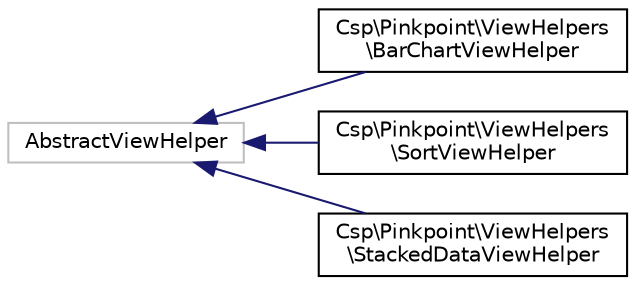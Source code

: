 digraph "Grafische Darstellung der Klassenhierarchie"
{
  edge [fontname="Helvetica",fontsize="10",labelfontname="Helvetica",labelfontsize="10"];
  node [fontname="Helvetica",fontsize="10",shape=record];
  rankdir="LR";
  Node20 [label="AbstractViewHelper",height=0.2,width=0.4,color="grey75", fillcolor="white", style="filled"];
  Node20 -> Node0 [dir="back",color="midnightblue",fontsize="10",style="solid",fontname="Helvetica"];
  Node0 [label="Csp\\Pinkpoint\\ViewHelpers\l\\BarChartViewHelper",height=0.2,width=0.4,color="black", fillcolor="white", style="filled",URL="$classCsp_1_1Pinkpoint_1_1ViewHelpers_1_1BarChartViewHelper.html"];
  Node20 -> Node22 [dir="back",color="midnightblue",fontsize="10",style="solid",fontname="Helvetica"];
  Node22 [label="Csp\\Pinkpoint\\ViewHelpers\l\\SortViewHelper",height=0.2,width=0.4,color="black", fillcolor="white", style="filled",URL="$classCsp_1_1Pinkpoint_1_1ViewHelpers_1_1SortViewHelper.html"];
  Node20 -> Node23 [dir="back",color="midnightblue",fontsize="10",style="solid",fontname="Helvetica"];
  Node23 [label="Csp\\Pinkpoint\\ViewHelpers\l\\StackedDataViewHelper",height=0.2,width=0.4,color="black", fillcolor="white", style="filled",URL="$classCsp_1_1Pinkpoint_1_1ViewHelpers_1_1StackedDataViewHelper.html"];
}
